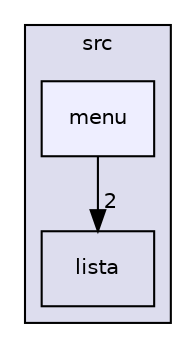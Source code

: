 digraph "src/menu" {
  compound=true
  node [ fontsize="10", fontname="Helvetica"];
  edge [ labelfontsize="10", labelfontname="Helvetica"];
  subgraph clusterdir_68267d1309a1af8e8297ef4c3efbcdba {
    graph [ bgcolor="#ddddee", pencolor="black", label="src" fontname="Helvetica", fontsize="10", URL="dir_68267d1309a1af8e8297ef4c3efbcdba.html"]
  dir_80a100fa9dd9fee60e4b07f9ac12df3e [shape=box label="lista" URL="dir_80a100fa9dd9fee60e4b07f9ac12df3e.html"];
  dir_1a56cc8cdc1689899910be5fa4716ee4 [shape=box, label="menu", style="filled", fillcolor="#eeeeff", pencolor="black", URL="dir_1a56cc8cdc1689899910be5fa4716ee4.html"];
  }
  dir_1a56cc8cdc1689899910be5fa4716ee4->dir_80a100fa9dd9fee60e4b07f9ac12df3e [headlabel="2", labeldistance=1.5 headhref="dir_000002_000001.html"];
}
